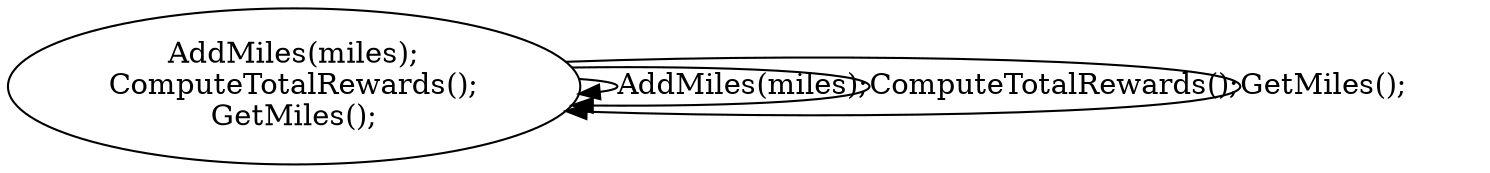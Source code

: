 // Prueba
digraph {
	"1-2-3-" [label="AddMiles(miles);
ComputeTotalRewards();
GetMiles();
"]
	"1-2-3-" [label="AddMiles(miles);
ComputeTotalRewards();
GetMiles();
"]
	"1-2-3-" -> "1-2-3-" [label="AddMiles(miles);"]
	"1-2-3-" [label="AddMiles(miles);
ComputeTotalRewards();
GetMiles();
"]
	"1-2-3-" [label="AddMiles(miles);
ComputeTotalRewards();
GetMiles();
"]
	"1-2-3-" -> "1-2-3-" [label="ComputeTotalRewards();"]
	"1-2-3-" [label="AddMiles(miles);
ComputeTotalRewards();
GetMiles();
"]
	"1-2-3-" [label="AddMiles(miles);
ComputeTotalRewards();
GetMiles();
"]
	"1-2-3-" -> "1-2-3-" [label="GetMiles();"]
}
